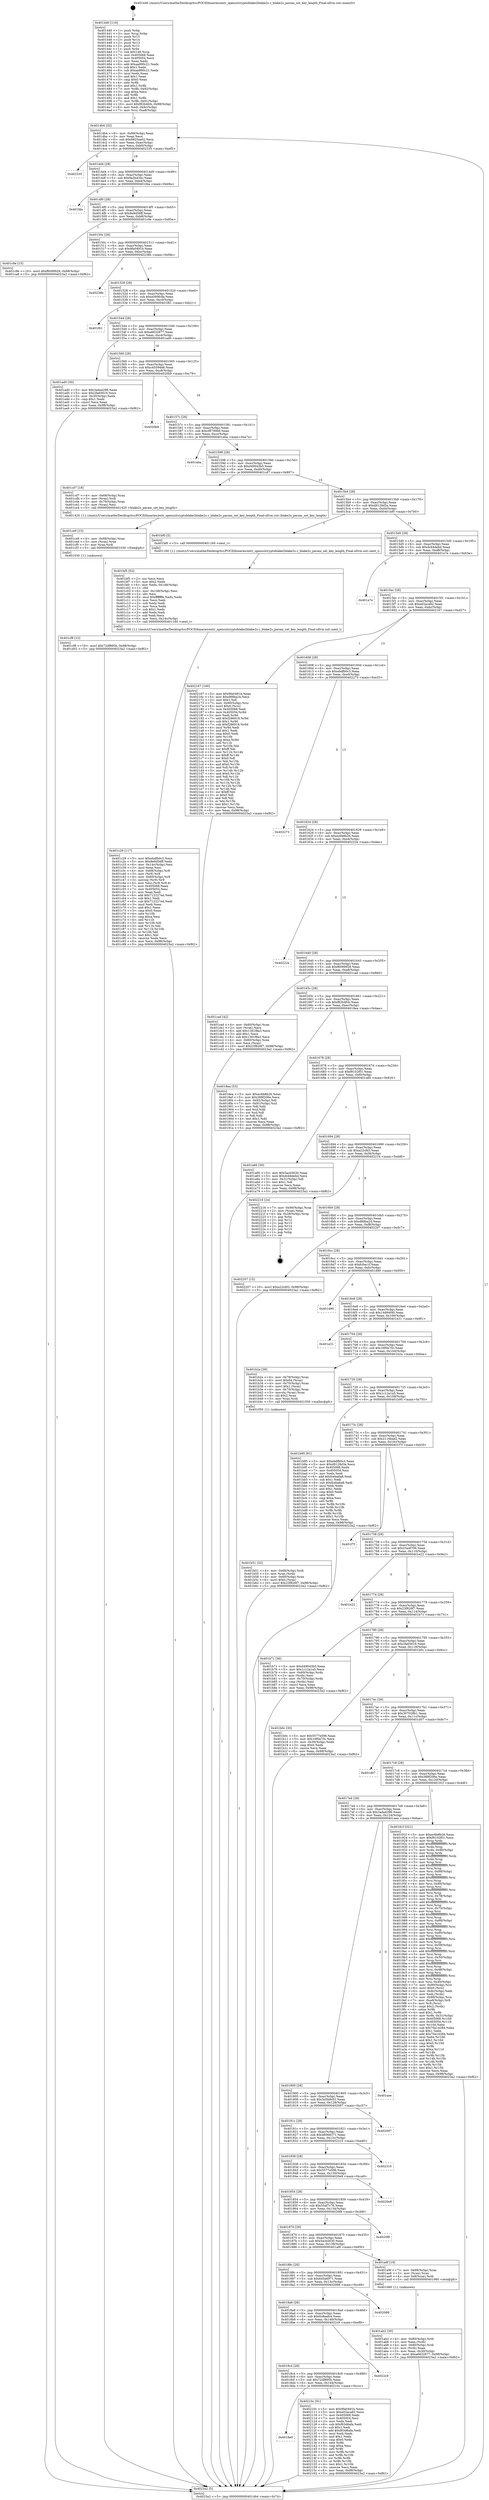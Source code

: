 digraph "0x401440" {
  label = "0x401440 (/mnt/c/Users/mathe/Desktop/tcc/POCII/binaries/extr_opensslcryptoblake2blake2s.c_blake2s_param_set_key_length_Final-ollvm.out::main(0))"
  labelloc = "t"
  node[shape=record]

  Entry [label="",width=0.3,height=0.3,shape=circle,fillcolor=black,style=filled]
  "0x4014b4" [label="{
     0x4014b4 [32]\l
     | [instrs]\l
     &nbsp;&nbsp;0x4014b4 \<+6\>: mov -0x98(%rbp),%eax\l
     &nbsp;&nbsp;0x4014ba \<+2\>: mov %eax,%ecx\l
     &nbsp;&nbsp;0x4014bc \<+6\>: sub $0x9925aa02,%ecx\l
     &nbsp;&nbsp;0x4014c2 \<+6\>: mov %eax,-0xac(%rbp)\l
     &nbsp;&nbsp;0x4014c8 \<+6\>: mov %ecx,-0xb0(%rbp)\l
     &nbsp;&nbsp;0x4014ce \<+6\>: je 0000000000402335 \<main+0xef5\>\l
  }"]
  "0x402335" [label="{
     0x402335\l
  }", style=dashed]
  "0x4014d4" [label="{
     0x4014d4 [28]\l
     | [instrs]\l
     &nbsp;&nbsp;0x4014d4 \<+5\>: jmp 00000000004014d9 \<main+0x99\>\l
     &nbsp;&nbsp;0x4014d9 \<+6\>: mov -0xac(%rbp),%eax\l
     &nbsp;&nbsp;0x4014df \<+5\>: sub $0x9a2b434c,%eax\l
     &nbsp;&nbsp;0x4014e4 \<+6\>: mov %eax,-0xb4(%rbp)\l
     &nbsp;&nbsp;0x4014ea \<+6\>: je 0000000000401fda \<main+0xb9a\>\l
  }"]
  Exit [label="",width=0.3,height=0.3,shape=circle,fillcolor=black,style=filled,peripheries=2]
  "0x401fda" [label="{
     0x401fda\l
  }", style=dashed]
  "0x4014f0" [label="{
     0x4014f0 [28]\l
     | [instrs]\l
     &nbsp;&nbsp;0x4014f0 \<+5\>: jmp 00000000004014f5 \<main+0xb5\>\l
     &nbsp;&nbsp;0x4014f5 \<+6\>: mov -0xac(%rbp),%eax\l
     &nbsp;&nbsp;0x4014fb \<+5\>: sub $0x9e9d56ff,%eax\l
     &nbsp;&nbsp;0x401500 \<+6\>: mov %eax,-0xb8(%rbp)\l
     &nbsp;&nbsp;0x401506 \<+6\>: je 0000000000401c9e \<main+0x85e\>\l
  }"]
  "0x4018e0" [label="{
     0x4018e0\l
  }", style=dashed]
  "0x401c9e" [label="{
     0x401c9e [15]\l
     | [instrs]\l
     &nbsp;&nbsp;0x401c9e \<+10\>: movl $0xf6099928,-0x98(%rbp)\l
     &nbsp;&nbsp;0x401ca8 \<+5\>: jmp 00000000004023a2 \<main+0xf62\>\l
  }"]
  "0x40150c" [label="{
     0x40150c [28]\l
     | [instrs]\l
     &nbsp;&nbsp;0x40150c \<+5\>: jmp 0000000000401511 \<main+0xd1\>\l
     &nbsp;&nbsp;0x401511 \<+6\>: mov -0xac(%rbp),%eax\l
     &nbsp;&nbsp;0x401517 \<+5\>: sub $0x9fa0491b,%eax\l
     &nbsp;&nbsp;0x40151c \<+6\>: mov %eax,-0xbc(%rbp)\l
     &nbsp;&nbsp;0x401522 \<+6\>: je 000000000040238b \<main+0xf4b\>\l
  }"]
  "0x40210c" [label="{
     0x40210c [91]\l
     | [instrs]\l
     &nbsp;&nbsp;0x40210c \<+5\>: mov $0x9fa0491b,%eax\l
     &nbsp;&nbsp;0x402111 \<+5\>: mov $0xe02aca82,%ecx\l
     &nbsp;&nbsp;0x402116 \<+7\>: mov 0x405068,%edx\l
     &nbsp;&nbsp;0x40211d \<+7\>: mov 0x405054,%esi\l
     &nbsp;&nbsp;0x402124 \<+2\>: mov %edx,%edi\l
     &nbsp;&nbsp;0x402126 \<+6\>: sub $0xf63d6afa,%edi\l
     &nbsp;&nbsp;0x40212c \<+3\>: sub $0x1,%edi\l
     &nbsp;&nbsp;0x40212f \<+6\>: add $0xf63d6afa,%edi\l
     &nbsp;&nbsp;0x402135 \<+3\>: imul %edi,%edx\l
     &nbsp;&nbsp;0x402138 \<+3\>: and $0x1,%edx\l
     &nbsp;&nbsp;0x40213b \<+3\>: cmp $0x0,%edx\l
     &nbsp;&nbsp;0x40213e \<+4\>: sete %r8b\l
     &nbsp;&nbsp;0x402142 \<+3\>: cmp $0xa,%esi\l
     &nbsp;&nbsp;0x402145 \<+4\>: setl %r9b\l
     &nbsp;&nbsp;0x402149 \<+3\>: mov %r8b,%r10b\l
     &nbsp;&nbsp;0x40214c \<+3\>: and %r9b,%r10b\l
     &nbsp;&nbsp;0x40214f \<+3\>: xor %r9b,%r8b\l
     &nbsp;&nbsp;0x402152 \<+3\>: or %r8b,%r10b\l
     &nbsp;&nbsp;0x402155 \<+4\>: test $0x1,%r10b\l
     &nbsp;&nbsp;0x402159 \<+3\>: cmovne %ecx,%eax\l
     &nbsp;&nbsp;0x40215c \<+6\>: mov %eax,-0x98(%rbp)\l
     &nbsp;&nbsp;0x402162 \<+5\>: jmp 00000000004023a2 \<main+0xf62\>\l
  }"]
  "0x40238b" [label="{
     0x40238b\l
  }", style=dashed]
  "0x401528" [label="{
     0x401528 [28]\l
     | [instrs]\l
     &nbsp;&nbsp;0x401528 \<+5\>: jmp 000000000040152d \<main+0xed\>\l
     &nbsp;&nbsp;0x40152d \<+6\>: mov -0xac(%rbp),%eax\l
     &nbsp;&nbsp;0x401533 \<+5\>: sub $0xa560fc8a,%eax\l
     &nbsp;&nbsp;0x401538 \<+6\>: mov %eax,-0xc0(%rbp)\l
     &nbsp;&nbsp;0x40153e \<+6\>: je 0000000000401f61 \<main+0xb21\>\l
  }"]
  "0x4018c4" [label="{
     0x4018c4 [28]\l
     | [instrs]\l
     &nbsp;&nbsp;0x4018c4 \<+5\>: jmp 00000000004018c9 \<main+0x489\>\l
     &nbsp;&nbsp;0x4018c9 \<+6\>: mov -0xac(%rbp),%eax\l
     &nbsp;&nbsp;0x4018cf \<+5\>: sub $0x72df895b,%eax\l
     &nbsp;&nbsp;0x4018d4 \<+6\>: mov %eax,-0x144(%rbp)\l
     &nbsp;&nbsp;0x4018da \<+6\>: je 000000000040210c \<main+0xccc\>\l
  }"]
  "0x401f61" [label="{
     0x401f61\l
  }", style=dashed]
  "0x401544" [label="{
     0x401544 [28]\l
     | [instrs]\l
     &nbsp;&nbsp;0x401544 \<+5\>: jmp 0000000000401549 \<main+0x109\>\l
     &nbsp;&nbsp;0x401549 \<+6\>: mov -0xac(%rbp),%eax\l
     &nbsp;&nbsp;0x40154f \<+5\>: sub $0xa6632877,%eax\l
     &nbsp;&nbsp;0x401554 \<+6\>: mov %eax,-0xc4(%rbp)\l
     &nbsp;&nbsp;0x40155a \<+6\>: je 0000000000401ad0 \<main+0x690\>\l
  }"]
  "0x4022c9" [label="{
     0x4022c9\l
  }", style=dashed]
  "0x401ad0" [label="{
     0x401ad0 [30]\l
     | [instrs]\l
     &nbsp;&nbsp;0x401ad0 \<+5\>: mov $0x3ada4296,%eax\l
     &nbsp;&nbsp;0x401ad5 \<+5\>: mov $0x2fa65616,%ecx\l
     &nbsp;&nbsp;0x401ada \<+3\>: mov -0x30(%rbp),%edx\l
     &nbsp;&nbsp;0x401add \<+3\>: cmp $0x1,%edx\l
     &nbsp;&nbsp;0x401ae0 \<+3\>: cmovl %ecx,%eax\l
     &nbsp;&nbsp;0x401ae3 \<+6\>: mov %eax,-0x98(%rbp)\l
     &nbsp;&nbsp;0x401ae9 \<+5\>: jmp 00000000004023a2 \<main+0xf62\>\l
  }"]
  "0x401560" [label="{
     0x401560 [28]\l
     | [instrs]\l
     &nbsp;&nbsp;0x401560 \<+5\>: jmp 0000000000401565 \<main+0x125\>\l
     &nbsp;&nbsp;0x401565 \<+6\>: mov -0xac(%rbp),%eax\l
     &nbsp;&nbsp;0x40156b \<+5\>: sub $0xc45594d6,%eax\l
     &nbsp;&nbsp;0x401570 \<+6\>: mov %eax,-0xc8(%rbp)\l
     &nbsp;&nbsp;0x401576 \<+6\>: je 00000000004020b9 \<main+0xc79\>\l
  }"]
  "0x4018a8" [label="{
     0x4018a8 [28]\l
     | [instrs]\l
     &nbsp;&nbsp;0x4018a8 \<+5\>: jmp 00000000004018ad \<main+0x46d\>\l
     &nbsp;&nbsp;0x4018ad \<+6\>: mov -0xac(%rbp),%eax\l
     &nbsp;&nbsp;0x4018b3 \<+5\>: sub $0x6c8aafc4,%eax\l
     &nbsp;&nbsp;0x4018b8 \<+6\>: mov %eax,-0x140(%rbp)\l
     &nbsp;&nbsp;0x4018be \<+6\>: je 00000000004022c9 \<main+0xe89\>\l
  }"]
  "0x4020b9" [label="{
     0x4020b9\l
  }", style=dashed]
  "0x40157c" [label="{
     0x40157c [28]\l
     | [instrs]\l
     &nbsp;&nbsp;0x40157c \<+5\>: jmp 0000000000401581 \<main+0x141\>\l
     &nbsp;&nbsp;0x401581 \<+6\>: mov -0xac(%rbp),%eax\l
     &nbsp;&nbsp;0x401587 \<+5\>: sub $0xcf8790b9,%eax\l
     &nbsp;&nbsp;0x40158c \<+6\>: mov %eax,-0xcc(%rbp)\l
     &nbsp;&nbsp;0x401592 \<+6\>: je 0000000000401eba \<main+0xa7a\>\l
  }"]
  "0x402088" [label="{
     0x402088\l
  }", style=dashed]
  "0x401eba" [label="{
     0x401eba\l
  }", style=dashed]
  "0x401598" [label="{
     0x401598 [28]\l
     | [instrs]\l
     &nbsp;&nbsp;0x401598 \<+5\>: jmp 000000000040159d \<main+0x15d\>\l
     &nbsp;&nbsp;0x40159d \<+6\>: mov -0xac(%rbp),%eax\l
     &nbsp;&nbsp;0x4015a3 \<+5\>: sub $0xd49043b5,%eax\l
     &nbsp;&nbsp;0x4015a8 \<+6\>: mov %eax,-0xd0(%rbp)\l
     &nbsp;&nbsp;0x4015ae \<+6\>: je 0000000000401cd7 \<main+0x897\>\l
  }"]
  "0x401cf8" [label="{
     0x401cf8 [15]\l
     | [instrs]\l
     &nbsp;&nbsp;0x401cf8 \<+10\>: movl $0x72df895b,-0x98(%rbp)\l
     &nbsp;&nbsp;0x401d02 \<+5\>: jmp 00000000004023a2 \<main+0xf62\>\l
  }"]
  "0x401cd7" [label="{
     0x401cd7 [18]\l
     | [instrs]\l
     &nbsp;&nbsp;0x401cd7 \<+4\>: mov -0x68(%rbp),%rax\l
     &nbsp;&nbsp;0x401cdb \<+3\>: mov (%rax),%rdi\l
     &nbsp;&nbsp;0x401cde \<+4\>: mov -0x78(%rbp),%rax\l
     &nbsp;&nbsp;0x401ce2 \<+2\>: mov (%rax),%esi\l
     &nbsp;&nbsp;0x401ce4 \<+5\>: call 0000000000401420 \<blake2s_param_set_key_length\>\l
     | [calls]\l
     &nbsp;&nbsp;0x401420 \{1\} (/mnt/c/Users/mathe/Desktop/tcc/POCII/binaries/extr_opensslcryptoblake2blake2s.c_blake2s_param_set_key_length_Final-ollvm.out::blake2s_param_set_key_length)\l
  }"]
  "0x4015b4" [label="{
     0x4015b4 [28]\l
     | [instrs]\l
     &nbsp;&nbsp;0x4015b4 \<+5\>: jmp 00000000004015b9 \<main+0x179\>\l
     &nbsp;&nbsp;0x4015b9 \<+6\>: mov -0xac(%rbp),%eax\l
     &nbsp;&nbsp;0x4015bf \<+5\>: sub $0xd9128d3a,%eax\l
     &nbsp;&nbsp;0x4015c4 \<+6\>: mov %eax,-0xd4(%rbp)\l
     &nbsp;&nbsp;0x4015ca \<+6\>: je 0000000000401bf0 \<main+0x7b0\>\l
  }"]
  "0x401ce9" [label="{
     0x401ce9 [15]\l
     | [instrs]\l
     &nbsp;&nbsp;0x401ce9 \<+4\>: mov -0x68(%rbp),%rax\l
     &nbsp;&nbsp;0x401ced \<+3\>: mov (%rax),%rax\l
     &nbsp;&nbsp;0x401cf0 \<+3\>: mov %rax,%rdi\l
     &nbsp;&nbsp;0x401cf3 \<+5\>: call 0000000000401030 \<free@plt\>\l
     | [calls]\l
     &nbsp;&nbsp;0x401030 \{1\} (unknown)\l
  }"]
  "0x401bf0" [label="{
     0x401bf0 [5]\l
     | [instrs]\l
     &nbsp;&nbsp;0x401bf0 \<+5\>: call 0000000000401160 \<next_i\>\l
     | [calls]\l
     &nbsp;&nbsp;0x401160 \{1\} (/mnt/c/Users/mathe/Desktop/tcc/POCII/binaries/extr_opensslcryptoblake2blake2s.c_blake2s_param_set_key_length_Final-ollvm.out::next_i)\l
  }"]
  "0x4015d0" [label="{
     0x4015d0 [28]\l
     | [instrs]\l
     &nbsp;&nbsp;0x4015d0 \<+5\>: jmp 00000000004015d5 \<main+0x195\>\l
     &nbsp;&nbsp;0x4015d5 \<+6\>: mov -0xac(%rbp),%eax\l
     &nbsp;&nbsp;0x4015db \<+5\>: sub $0xdcb4debd,%eax\l
     &nbsp;&nbsp;0x4015e0 \<+6\>: mov %eax,-0xd8(%rbp)\l
     &nbsp;&nbsp;0x4015e6 \<+6\>: je 0000000000401a7e \<main+0x63e\>\l
  }"]
  "0x401c29" [label="{
     0x401c29 [117]\l
     | [instrs]\l
     &nbsp;&nbsp;0x401c29 \<+5\>: mov $0xebdfb0c3,%ecx\l
     &nbsp;&nbsp;0x401c2e \<+5\>: mov $0x9e9d56ff,%edx\l
     &nbsp;&nbsp;0x401c33 \<+6\>: mov -0x14c(%rbp),%esi\l
     &nbsp;&nbsp;0x401c39 \<+3\>: imul %eax,%esi\l
     &nbsp;&nbsp;0x401c3c \<+4\>: mov -0x68(%rbp),%r8\l
     &nbsp;&nbsp;0x401c40 \<+3\>: mov (%r8),%r8\l
     &nbsp;&nbsp;0x401c43 \<+4\>: mov -0x60(%rbp),%r9\l
     &nbsp;&nbsp;0x401c47 \<+3\>: movslq (%r9),%r9\l
     &nbsp;&nbsp;0x401c4a \<+4\>: mov %esi,(%r8,%r9,4)\l
     &nbsp;&nbsp;0x401c4e \<+7\>: mov 0x405068,%eax\l
     &nbsp;&nbsp;0x401c55 \<+7\>: mov 0x405054,%esi\l
     &nbsp;&nbsp;0x401c5c \<+2\>: mov %eax,%edi\l
     &nbsp;&nbsp;0x401c5e \<+6\>: add $0x712227ed,%edi\l
     &nbsp;&nbsp;0x401c64 \<+3\>: sub $0x1,%edi\l
     &nbsp;&nbsp;0x401c67 \<+6\>: sub $0x712227ed,%edi\l
     &nbsp;&nbsp;0x401c6d \<+3\>: imul %edi,%eax\l
     &nbsp;&nbsp;0x401c70 \<+3\>: and $0x1,%eax\l
     &nbsp;&nbsp;0x401c73 \<+3\>: cmp $0x0,%eax\l
     &nbsp;&nbsp;0x401c76 \<+4\>: sete %r10b\l
     &nbsp;&nbsp;0x401c7a \<+3\>: cmp $0xa,%esi\l
     &nbsp;&nbsp;0x401c7d \<+4\>: setl %r11b\l
     &nbsp;&nbsp;0x401c81 \<+3\>: mov %r10b,%bl\l
     &nbsp;&nbsp;0x401c84 \<+3\>: and %r11b,%bl\l
     &nbsp;&nbsp;0x401c87 \<+3\>: xor %r11b,%r10b\l
     &nbsp;&nbsp;0x401c8a \<+3\>: or %r10b,%bl\l
     &nbsp;&nbsp;0x401c8d \<+3\>: test $0x1,%bl\l
     &nbsp;&nbsp;0x401c90 \<+3\>: cmovne %edx,%ecx\l
     &nbsp;&nbsp;0x401c93 \<+6\>: mov %ecx,-0x98(%rbp)\l
     &nbsp;&nbsp;0x401c99 \<+5\>: jmp 00000000004023a2 \<main+0xf62\>\l
  }"]
  "0x401a7e" [label="{
     0x401a7e\l
  }", style=dashed]
  "0x4015ec" [label="{
     0x4015ec [28]\l
     | [instrs]\l
     &nbsp;&nbsp;0x4015ec \<+5\>: jmp 00000000004015f1 \<main+0x1b1\>\l
     &nbsp;&nbsp;0x4015f1 \<+6\>: mov -0xac(%rbp),%eax\l
     &nbsp;&nbsp;0x4015f7 \<+5\>: sub $0xe02aca82,%eax\l
     &nbsp;&nbsp;0x4015fc \<+6\>: mov %eax,-0xdc(%rbp)\l
     &nbsp;&nbsp;0x401602 \<+6\>: je 0000000000402167 \<main+0xd27\>\l
  }"]
  "0x401bf5" [label="{
     0x401bf5 [52]\l
     | [instrs]\l
     &nbsp;&nbsp;0x401bf5 \<+2\>: xor %ecx,%ecx\l
     &nbsp;&nbsp;0x401bf7 \<+5\>: mov $0x2,%edx\l
     &nbsp;&nbsp;0x401bfc \<+6\>: mov %edx,-0x148(%rbp)\l
     &nbsp;&nbsp;0x401c02 \<+1\>: cltd\l
     &nbsp;&nbsp;0x401c03 \<+6\>: mov -0x148(%rbp),%esi\l
     &nbsp;&nbsp;0x401c09 \<+2\>: idiv %esi\l
     &nbsp;&nbsp;0x401c0b \<+6\>: imul $0xfffffffe,%edx,%edx\l
     &nbsp;&nbsp;0x401c11 \<+2\>: mov %ecx,%edi\l
     &nbsp;&nbsp;0x401c13 \<+2\>: sub %edx,%edi\l
     &nbsp;&nbsp;0x401c15 \<+2\>: mov %ecx,%edx\l
     &nbsp;&nbsp;0x401c17 \<+3\>: sub $0x1,%edx\l
     &nbsp;&nbsp;0x401c1a \<+2\>: add %edx,%edi\l
     &nbsp;&nbsp;0x401c1c \<+2\>: sub %edi,%ecx\l
     &nbsp;&nbsp;0x401c1e \<+6\>: mov %ecx,-0x14c(%rbp)\l
     &nbsp;&nbsp;0x401c24 \<+5\>: call 0000000000401160 \<next_i\>\l
     | [calls]\l
     &nbsp;&nbsp;0x401160 \{1\} (/mnt/c/Users/mathe/Desktop/tcc/POCII/binaries/extr_opensslcryptoblake2blake2s.c_blake2s_param_set_key_length_Final-ollvm.out::next_i)\l
  }"]
  "0x402167" [label="{
     0x402167 [160]\l
     | [instrs]\l
     &nbsp;&nbsp;0x402167 \<+5\>: mov $0x9fa0491b,%eax\l
     &nbsp;&nbsp;0x40216c \<+5\>: mov $0xd89ba24,%ecx\l
     &nbsp;&nbsp;0x402171 \<+2\>: mov $0x1,%dl\l
     &nbsp;&nbsp;0x402173 \<+7\>: mov -0x90(%rbp),%rsi\l
     &nbsp;&nbsp;0x40217a \<+6\>: movl $0x0,(%rsi)\l
     &nbsp;&nbsp;0x402180 \<+7\>: mov 0x405068,%edi\l
     &nbsp;&nbsp;0x402187 \<+8\>: mov 0x405054,%r8d\l
     &nbsp;&nbsp;0x40218f \<+3\>: mov %edi,%r9d\l
     &nbsp;&nbsp;0x402192 \<+7\>: add $0xf286918,%r9d\l
     &nbsp;&nbsp;0x402199 \<+4\>: sub $0x1,%r9d\l
     &nbsp;&nbsp;0x40219d \<+7\>: sub $0xf286918,%r9d\l
     &nbsp;&nbsp;0x4021a4 \<+4\>: imul %r9d,%edi\l
     &nbsp;&nbsp;0x4021a8 \<+3\>: and $0x1,%edi\l
     &nbsp;&nbsp;0x4021ab \<+3\>: cmp $0x0,%edi\l
     &nbsp;&nbsp;0x4021ae \<+4\>: sete %r10b\l
     &nbsp;&nbsp;0x4021b2 \<+4\>: cmp $0xa,%r8d\l
     &nbsp;&nbsp;0x4021b6 \<+4\>: setl %r11b\l
     &nbsp;&nbsp;0x4021ba \<+3\>: mov %r10b,%bl\l
     &nbsp;&nbsp;0x4021bd \<+3\>: xor $0xff,%bl\l
     &nbsp;&nbsp;0x4021c0 \<+3\>: mov %r11b,%r14b\l
     &nbsp;&nbsp;0x4021c3 \<+4\>: xor $0xff,%r14b\l
     &nbsp;&nbsp;0x4021c7 \<+3\>: xor $0x0,%dl\l
     &nbsp;&nbsp;0x4021ca \<+3\>: mov %bl,%r15b\l
     &nbsp;&nbsp;0x4021cd \<+4\>: and $0x0,%r15b\l
     &nbsp;&nbsp;0x4021d1 \<+3\>: and %dl,%r10b\l
     &nbsp;&nbsp;0x4021d4 \<+3\>: mov %r14b,%r12b\l
     &nbsp;&nbsp;0x4021d7 \<+4\>: and $0x0,%r12b\l
     &nbsp;&nbsp;0x4021db \<+3\>: and %dl,%r11b\l
     &nbsp;&nbsp;0x4021de \<+3\>: or %r10b,%r15b\l
     &nbsp;&nbsp;0x4021e1 \<+3\>: or %r11b,%r12b\l
     &nbsp;&nbsp;0x4021e4 \<+3\>: xor %r12b,%r15b\l
     &nbsp;&nbsp;0x4021e7 \<+3\>: or %r14b,%bl\l
     &nbsp;&nbsp;0x4021ea \<+3\>: xor $0xff,%bl\l
     &nbsp;&nbsp;0x4021ed \<+3\>: or $0x0,%dl\l
     &nbsp;&nbsp;0x4021f0 \<+2\>: and %dl,%bl\l
     &nbsp;&nbsp;0x4021f2 \<+3\>: or %bl,%r15b\l
     &nbsp;&nbsp;0x4021f5 \<+4\>: test $0x1,%r15b\l
     &nbsp;&nbsp;0x4021f9 \<+3\>: cmovne %ecx,%eax\l
     &nbsp;&nbsp;0x4021fc \<+6\>: mov %eax,-0x98(%rbp)\l
     &nbsp;&nbsp;0x402202 \<+5\>: jmp 00000000004023a2 \<main+0xf62\>\l
  }"]
  "0x401608" [label="{
     0x401608 [28]\l
     | [instrs]\l
     &nbsp;&nbsp;0x401608 \<+5\>: jmp 000000000040160d \<main+0x1cd\>\l
     &nbsp;&nbsp;0x40160d \<+6\>: mov -0xac(%rbp),%eax\l
     &nbsp;&nbsp;0x401613 \<+5\>: sub $0xebdfb0c3,%eax\l
     &nbsp;&nbsp;0x401618 \<+6\>: mov %eax,-0xe0(%rbp)\l
     &nbsp;&nbsp;0x40161e \<+6\>: je 0000000000402273 \<main+0xe33\>\l
  }"]
  "0x401b51" [label="{
     0x401b51 [32]\l
     | [instrs]\l
     &nbsp;&nbsp;0x401b51 \<+4\>: mov -0x68(%rbp),%rdi\l
     &nbsp;&nbsp;0x401b55 \<+3\>: mov %rax,(%rdi)\l
     &nbsp;&nbsp;0x401b58 \<+4\>: mov -0x60(%rbp),%rax\l
     &nbsp;&nbsp;0x401b5c \<+6\>: movl $0x0,(%rax)\l
     &nbsp;&nbsp;0x401b62 \<+10\>: movl $0x23f826f7,-0x98(%rbp)\l
     &nbsp;&nbsp;0x401b6c \<+5\>: jmp 00000000004023a2 \<main+0xf62\>\l
  }"]
  "0x402273" [label="{
     0x402273\l
  }", style=dashed]
  "0x401624" [label="{
     0x401624 [28]\l
     | [instrs]\l
     &nbsp;&nbsp;0x401624 \<+5\>: jmp 0000000000401629 \<main+0x1e9\>\l
     &nbsp;&nbsp;0x401629 \<+6\>: mov -0xac(%rbp),%eax\l
     &nbsp;&nbsp;0x40162f \<+5\>: sub $0xec6b8b26,%eax\l
     &nbsp;&nbsp;0x401634 \<+6\>: mov %eax,-0xe4(%rbp)\l
     &nbsp;&nbsp;0x40163a \<+6\>: je 000000000040222e \<main+0xdee\>\l
  }"]
  "0x401ab2" [label="{
     0x401ab2 [30]\l
     | [instrs]\l
     &nbsp;&nbsp;0x401ab2 \<+4\>: mov -0x80(%rbp),%rdi\l
     &nbsp;&nbsp;0x401ab6 \<+2\>: mov %eax,(%rdi)\l
     &nbsp;&nbsp;0x401ab8 \<+4\>: mov -0x80(%rbp),%rdi\l
     &nbsp;&nbsp;0x401abc \<+2\>: mov (%rdi),%eax\l
     &nbsp;&nbsp;0x401abe \<+3\>: mov %eax,-0x30(%rbp)\l
     &nbsp;&nbsp;0x401ac1 \<+10\>: movl $0xa6632877,-0x98(%rbp)\l
     &nbsp;&nbsp;0x401acb \<+5\>: jmp 00000000004023a2 \<main+0xf62\>\l
  }"]
  "0x40222e" [label="{
     0x40222e\l
  }", style=dashed]
  "0x401640" [label="{
     0x401640 [28]\l
     | [instrs]\l
     &nbsp;&nbsp;0x401640 \<+5\>: jmp 0000000000401645 \<main+0x205\>\l
     &nbsp;&nbsp;0x401645 \<+6\>: mov -0xac(%rbp),%eax\l
     &nbsp;&nbsp;0x40164b \<+5\>: sub $0xf6099928,%eax\l
     &nbsp;&nbsp;0x401650 \<+6\>: mov %eax,-0xe8(%rbp)\l
     &nbsp;&nbsp;0x401656 \<+6\>: je 0000000000401cad \<main+0x86d\>\l
  }"]
  "0x40188c" [label="{
     0x40188c [28]\l
     | [instrs]\l
     &nbsp;&nbsp;0x40188c \<+5\>: jmp 0000000000401891 \<main+0x451\>\l
     &nbsp;&nbsp;0x401891 \<+6\>: mov -0xac(%rbp),%eax\l
     &nbsp;&nbsp;0x401897 \<+5\>: sub $0x645a6971,%eax\l
     &nbsp;&nbsp;0x40189c \<+6\>: mov %eax,-0x13c(%rbp)\l
     &nbsp;&nbsp;0x4018a2 \<+6\>: je 0000000000402088 \<main+0xc48\>\l
  }"]
  "0x401cad" [label="{
     0x401cad [42]\l
     | [instrs]\l
     &nbsp;&nbsp;0x401cad \<+4\>: mov -0x60(%rbp),%rax\l
     &nbsp;&nbsp;0x401cb1 \<+2\>: mov (%rax),%ecx\l
     &nbsp;&nbsp;0x401cb3 \<+6\>: add $0x1391f8a3,%ecx\l
     &nbsp;&nbsp;0x401cb9 \<+3\>: add $0x1,%ecx\l
     &nbsp;&nbsp;0x401cbc \<+6\>: sub $0x1391f8a3,%ecx\l
     &nbsp;&nbsp;0x401cc2 \<+4\>: mov -0x60(%rbp),%rax\l
     &nbsp;&nbsp;0x401cc6 \<+2\>: mov %ecx,(%rax)\l
     &nbsp;&nbsp;0x401cc8 \<+10\>: movl $0x23f826f7,-0x98(%rbp)\l
     &nbsp;&nbsp;0x401cd2 \<+5\>: jmp 00000000004023a2 \<main+0xf62\>\l
  }"]
  "0x40165c" [label="{
     0x40165c [28]\l
     | [instrs]\l
     &nbsp;&nbsp;0x40165c \<+5\>: jmp 0000000000401661 \<main+0x221\>\l
     &nbsp;&nbsp;0x401661 \<+6\>: mov -0xac(%rbp),%eax\l
     &nbsp;&nbsp;0x401667 \<+5\>: sub $0xf82b4fcb,%eax\l
     &nbsp;&nbsp;0x40166c \<+6\>: mov %eax,-0xec(%rbp)\l
     &nbsp;&nbsp;0x401672 \<+6\>: je 00000000004018ea \<main+0x4aa\>\l
  }"]
  "0x401a9f" [label="{
     0x401a9f [19]\l
     | [instrs]\l
     &nbsp;&nbsp;0x401a9f \<+7\>: mov -0x88(%rbp),%rax\l
     &nbsp;&nbsp;0x401aa6 \<+3\>: mov (%rax),%rax\l
     &nbsp;&nbsp;0x401aa9 \<+4\>: mov 0x8(%rax),%rdi\l
     &nbsp;&nbsp;0x401aad \<+5\>: call 0000000000401060 \<atoi@plt\>\l
     | [calls]\l
     &nbsp;&nbsp;0x401060 \{1\} (unknown)\l
  }"]
  "0x4018ea" [label="{
     0x4018ea [53]\l
     | [instrs]\l
     &nbsp;&nbsp;0x4018ea \<+5\>: mov $0xec6b8b26,%eax\l
     &nbsp;&nbsp;0x4018ef \<+5\>: mov $0x388f206e,%ecx\l
     &nbsp;&nbsp;0x4018f4 \<+6\>: mov -0x92(%rbp),%dl\l
     &nbsp;&nbsp;0x4018fa \<+7\>: mov -0x91(%rbp),%sil\l
     &nbsp;&nbsp;0x401901 \<+3\>: mov %dl,%dil\l
     &nbsp;&nbsp;0x401904 \<+3\>: and %sil,%dil\l
     &nbsp;&nbsp;0x401907 \<+3\>: xor %sil,%dl\l
     &nbsp;&nbsp;0x40190a \<+3\>: or %dl,%dil\l
     &nbsp;&nbsp;0x40190d \<+4\>: test $0x1,%dil\l
     &nbsp;&nbsp;0x401911 \<+3\>: cmovne %ecx,%eax\l
     &nbsp;&nbsp;0x401914 \<+6\>: mov %eax,-0x98(%rbp)\l
     &nbsp;&nbsp;0x40191a \<+5\>: jmp 00000000004023a2 \<main+0xf62\>\l
  }"]
  "0x401678" [label="{
     0x401678 [28]\l
     | [instrs]\l
     &nbsp;&nbsp;0x401678 \<+5\>: jmp 000000000040167d \<main+0x23d\>\l
     &nbsp;&nbsp;0x40167d \<+6\>: mov -0xac(%rbp),%eax\l
     &nbsp;&nbsp;0x401683 \<+5\>: sub $0xf9102f01,%eax\l
     &nbsp;&nbsp;0x401688 \<+6\>: mov %eax,-0xf0(%rbp)\l
     &nbsp;&nbsp;0x40168e \<+6\>: je 0000000000401a60 \<main+0x620\>\l
  }"]
  "0x4023a2" [label="{
     0x4023a2 [5]\l
     | [instrs]\l
     &nbsp;&nbsp;0x4023a2 \<+5\>: jmp 00000000004014b4 \<main+0x74\>\l
  }"]
  "0x401440" [label="{
     0x401440 [116]\l
     | [instrs]\l
     &nbsp;&nbsp;0x401440 \<+1\>: push %rbp\l
     &nbsp;&nbsp;0x401441 \<+3\>: mov %rsp,%rbp\l
     &nbsp;&nbsp;0x401444 \<+2\>: push %r15\l
     &nbsp;&nbsp;0x401446 \<+2\>: push %r14\l
     &nbsp;&nbsp;0x401448 \<+2\>: push %r13\l
     &nbsp;&nbsp;0x40144a \<+2\>: push %r12\l
     &nbsp;&nbsp;0x40144c \<+1\>: push %rbx\l
     &nbsp;&nbsp;0x40144d \<+7\>: sub $0x148,%rsp\l
     &nbsp;&nbsp;0x401454 \<+7\>: mov 0x405068,%eax\l
     &nbsp;&nbsp;0x40145b \<+7\>: mov 0x405054,%ecx\l
     &nbsp;&nbsp;0x401462 \<+2\>: mov %eax,%edx\l
     &nbsp;&nbsp;0x401464 \<+6\>: add $0xaa890c21,%edx\l
     &nbsp;&nbsp;0x40146a \<+3\>: sub $0x1,%edx\l
     &nbsp;&nbsp;0x40146d \<+6\>: sub $0xaa890c21,%edx\l
     &nbsp;&nbsp;0x401473 \<+3\>: imul %edx,%eax\l
     &nbsp;&nbsp;0x401476 \<+3\>: and $0x1,%eax\l
     &nbsp;&nbsp;0x401479 \<+3\>: cmp $0x0,%eax\l
     &nbsp;&nbsp;0x40147c \<+4\>: sete %r8b\l
     &nbsp;&nbsp;0x401480 \<+4\>: and $0x1,%r8b\l
     &nbsp;&nbsp;0x401484 \<+7\>: mov %r8b,-0x92(%rbp)\l
     &nbsp;&nbsp;0x40148b \<+3\>: cmp $0xa,%ecx\l
     &nbsp;&nbsp;0x40148e \<+4\>: setl %r8b\l
     &nbsp;&nbsp;0x401492 \<+4\>: and $0x1,%r8b\l
     &nbsp;&nbsp;0x401496 \<+7\>: mov %r8b,-0x91(%rbp)\l
     &nbsp;&nbsp;0x40149d \<+10\>: movl $0xf82b4fcb,-0x98(%rbp)\l
     &nbsp;&nbsp;0x4014a7 \<+6\>: mov %edi,-0x9c(%rbp)\l
     &nbsp;&nbsp;0x4014ad \<+7\>: mov %rsi,-0xa8(%rbp)\l
  }"]
  "0x401870" [label="{
     0x401870 [28]\l
     | [instrs]\l
     &nbsp;&nbsp;0x401870 \<+5\>: jmp 0000000000401875 \<main+0x435\>\l
     &nbsp;&nbsp;0x401875 \<+6\>: mov -0xac(%rbp),%eax\l
     &nbsp;&nbsp;0x40187b \<+5\>: sub $0x5acb5630,%eax\l
     &nbsp;&nbsp;0x401880 \<+6\>: mov %eax,-0x138(%rbp)\l
     &nbsp;&nbsp;0x401886 \<+6\>: je 0000000000401a9f \<main+0x65f\>\l
  }"]
  "0x401a60" [label="{
     0x401a60 [30]\l
     | [instrs]\l
     &nbsp;&nbsp;0x401a60 \<+5\>: mov $0x5acb5630,%eax\l
     &nbsp;&nbsp;0x401a65 \<+5\>: mov $0xdcb4debd,%ecx\l
     &nbsp;&nbsp;0x401a6a \<+3\>: mov -0x31(%rbp),%dl\l
     &nbsp;&nbsp;0x401a6d \<+3\>: test $0x1,%dl\l
     &nbsp;&nbsp;0x401a70 \<+3\>: cmovne %ecx,%eax\l
     &nbsp;&nbsp;0x401a73 \<+6\>: mov %eax,-0x98(%rbp)\l
     &nbsp;&nbsp;0x401a79 \<+5\>: jmp 00000000004023a2 \<main+0xf62\>\l
  }"]
  "0x401694" [label="{
     0x401694 [28]\l
     | [instrs]\l
     &nbsp;&nbsp;0x401694 \<+5\>: jmp 0000000000401699 \<main+0x259\>\l
     &nbsp;&nbsp;0x401699 \<+6\>: mov -0xac(%rbp),%eax\l
     &nbsp;&nbsp;0x40169f \<+5\>: sub $0xa22cfd3,%eax\l
     &nbsp;&nbsp;0x4016a4 \<+6\>: mov %eax,-0xf4(%rbp)\l
     &nbsp;&nbsp;0x4016aa \<+6\>: je 0000000000402216 \<main+0xdd6\>\l
  }"]
  "0x4020f8" [label="{
     0x4020f8\l
  }", style=dashed]
  "0x402216" [label="{
     0x402216 [24]\l
     | [instrs]\l
     &nbsp;&nbsp;0x402216 \<+7\>: mov -0x90(%rbp),%rax\l
     &nbsp;&nbsp;0x40221d \<+2\>: mov (%rax),%eax\l
     &nbsp;&nbsp;0x40221f \<+4\>: lea -0x28(%rbp),%rsp\l
     &nbsp;&nbsp;0x402223 \<+1\>: pop %rbx\l
     &nbsp;&nbsp;0x402224 \<+2\>: pop %r12\l
     &nbsp;&nbsp;0x402226 \<+2\>: pop %r13\l
     &nbsp;&nbsp;0x402228 \<+2\>: pop %r14\l
     &nbsp;&nbsp;0x40222a \<+2\>: pop %r15\l
     &nbsp;&nbsp;0x40222c \<+1\>: pop %rbp\l
     &nbsp;&nbsp;0x40222d \<+1\>: ret\l
  }"]
  "0x4016b0" [label="{
     0x4016b0 [28]\l
     | [instrs]\l
     &nbsp;&nbsp;0x4016b0 \<+5\>: jmp 00000000004016b5 \<main+0x275\>\l
     &nbsp;&nbsp;0x4016b5 \<+6\>: mov -0xac(%rbp),%eax\l
     &nbsp;&nbsp;0x4016bb \<+5\>: sub $0xd89ba24,%eax\l
     &nbsp;&nbsp;0x4016c0 \<+6\>: mov %eax,-0xf8(%rbp)\l
     &nbsp;&nbsp;0x4016c6 \<+6\>: je 0000000000402207 \<main+0xdc7\>\l
  }"]
  "0x401854" [label="{
     0x401854 [28]\l
     | [instrs]\l
     &nbsp;&nbsp;0x401854 \<+5\>: jmp 0000000000401859 \<main+0x419\>\l
     &nbsp;&nbsp;0x401859 \<+6\>: mov -0xac(%rbp),%eax\l
     &nbsp;&nbsp;0x40185f \<+5\>: sub $0x55af7c76,%eax\l
     &nbsp;&nbsp;0x401864 \<+6\>: mov %eax,-0x134(%rbp)\l
     &nbsp;&nbsp;0x40186a \<+6\>: je 00000000004020f8 \<main+0xcb8\>\l
  }"]
  "0x402207" [label="{
     0x402207 [15]\l
     | [instrs]\l
     &nbsp;&nbsp;0x402207 \<+10\>: movl $0xa22cfd3,-0x98(%rbp)\l
     &nbsp;&nbsp;0x402211 \<+5\>: jmp 00000000004023a2 \<main+0xf62\>\l
  }"]
  "0x4016cc" [label="{
     0x4016cc [28]\l
     | [instrs]\l
     &nbsp;&nbsp;0x4016cc \<+5\>: jmp 00000000004016d1 \<main+0x291\>\l
     &nbsp;&nbsp;0x4016d1 \<+6\>: mov -0xac(%rbp),%eax\l
     &nbsp;&nbsp;0x4016d7 \<+5\>: sub $0xfc0ac1f,%eax\l
     &nbsp;&nbsp;0x4016dc \<+6\>: mov %eax,-0xfc(%rbp)\l
     &nbsp;&nbsp;0x4016e2 \<+6\>: je 0000000000401d90 \<main+0x950\>\l
  }"]
  "0x4020e9" [label="{
     0x4020e9\l
  }", style=dashed]
  "0x401d90" [label="{
     0x401d90\l
  }", style=dashed]
  "0x4016e8" [label="{
     0x4016e8 [28]\l
     | [instrs]\l
     &nbsp;&nbsp;0x4016e8 \<+5\>: jmp 00000000004016ed \<main+0x2ad\>\l
     &nbsp;&nbsp;0x4016ed \<+6\>: mov -0xac(%rbp),%eax\l
     &nbsp;&nbsp;0x4016f3 \<+5\>: sub $0x14d94f40,%eax\l
     &nbsp;&nbsp;0x4016f8 \<+6\>: mov %eax,-0x100(%rbp)\l
     &nbsp;&nbsp;0x4016fe \<+6\>: je 0000000000401e31 \<main+0x9f1\>\l
  }"]
  "0x401838" [label="{
     0x401838 [28]\l
     | [instrs]\l
     &nbsp;&nbsp;0x401838 \<+5\>: jmp 000000000040183d \<main+0x3fd\>\l
     &nbsp;&nbsp;0x40183d \<+6\>: mov -0xac(%rbp),%eax\l
     &nbsp;&nbsp;0x401843 \<+5\>: sub $0x5577e596,%eax\l
     &nbsp;&nbsp;0x401848 \<+6\>: mov %eax,-0x130(%rbp)\l
     &nbsp;&nbsp;0x40184e \<+6\>: je 00000000004020e9 \<main+0xca9\>\l
  }"]
  "0x401e31" [label="{
     0x401e31\l
  }", style=dashed]
  "0x401704" [label="{
     0x401704 [28]\l
     | [instrs]\l
     &nbsp;&nbsp;0x401704 \<+5\>: jmp 0000000000401709 \<main+0x2c9\>\l
     &nbsp;&nbsp;0x401709 \<+6\>: mov -0xac(%rbp),%eax\l
     &nbsp;&nbsp;0x40170f \<+5\>: sub $0x16f0a70c,%eax\l
     &nbsp;&nbsp;0x401714 \<+6\>: mov %eax,-0x104(%rbp)\l
     &nbsp;&nbsp;0x40171a \<+6\>: je 0000000000401b2a \<main+0x6ea\>\l
  }"]
  "0x402310" [label="{
     0x402310\l
  }", style=dashed]
  "0x401b2a" [label="{
     0x401b2a [39]\l
     | [instrs]\l
     &nbsp;&nbsp;0x401b2a \<+4\>: mov -0x78(%rbp),%rax\l
     &nbsp;&nbsp;0x401b2e \<+6\>: movl $0x64,(%rax)\l
     &nbsp;&nbsp;0x401b34 \<+4\>: mov -0x70(%rbp),%rax\l
     &nbsp;&nbsp;0x401b38 \<+6\>: movl $0x1,(%rax)\l
     &nbsp;&nbsp;0x401b3e \<+4\>: mov -0x70(%rbp),%rax\l
     &nbsp;&nbsp;0x401b42 \<+3\>: movslq (%rax),%rax\l
     &nbsp;&nbsp;0x401b45 \<+4\>: shl $0x2,%rax\l
     &nbsp;&nbsp;0x401b49 \<+3\>: mov %rax,%rdi\l
     &nbsp;&nbsp;0x401b4c \<+5\>: call 0000000000401050 \<malloc@plt\>\l
     | [calls]\l
     &nbsp;&nbsp;0x401050 \{1\} (unknown)\l
  }"]
  "0x401720" [label="{
     0x401720 [28]\l
     | [instrs]\l
     &nbsp;&nbsp;0x401720 \<+5\>: jmp 0000000000401725 \<main+0x2e5\>\l
     &nbsp;&nbsp;0x401725 \<+6\>: mov -0xac(%rbp),%eax\l
     &nbsp;&nbsp;0x40172b \<+5\>: sub $0x1c12a1a5,%eax\l
     &nbsp;&nbsp;0x401730 \<+6\>: mov %eax,-0x108(%rbp)\l
     &nbsp;&nbsp;0x401736 \<+6\>: je 0000000000401b95 \<main+0x755\>\l
  }"]
  "0x40181c" [label="{
     0x40181c [28]\l
     | [instrs]\l
     &nbsp;&nbsp;0x40181c \<+5\>: jmp 0000000000401821 \<main+0x3e1\>\l
     &nbsp;&nbsp;0x401821 \<+6\>: mov -0xac(%rbp),%eax\l
     &nbsp;&nbsp;0x401827 \<+5\>: sub $0x46066371,%eax\l
     &nbsp;&nbsp;0x40182c \<+6\>: mov %eax,-0x12c(%rbp)\l
     &nbsp;&nbsp;0x401832 \<+6\>: je 0000000000402310 \<main+0xed0\>\l
  }"]
  "0x401b95" [label="{
     0x401b95 [91]\l
     | [instrs]\l
     &nbsp;&nbsp;0x401b95 \<+5\>: mov $0xebdfb0c3,%eax\l
     &nbsp;&nbsp;0x401b9a \<+5\>: mov $0xd9128d3a,%ecx\l
     &nbsp;&nbsp;0x401b9f \<+7\>: mov 0x405068,%edx\l
     &nbsp;&nbsp;0x401ba6 \<+7\>: mov 0x405054,%esi\l
     &nbsp;&nbsp;0x401bad \<+2\>: mov %edx,%edi\l
     &nbsp;&nbsp;0x401baf \<+6\>: add $0xfceba6a8,%edi\l
     &nbsp;&nbsp;0x401bb5 \<+3\>: sub $0x1,%edi\l
     &nbsp;&nbsp;0x401bb8 \<+6\>: sub $0xfceba6a8,%edi\l
     &nbsp;&nbsp;0x401bbe \<+3\>: imul %edi,%edx\l
     &nbsp;&nbsp;0x401bc1 \<+3\>: and $0x1,%edx\l
     &nbsp;&nbsp;0x401bc4 \<+3\>: cmp $0x0,%edx\l
     &nbsp;&nbsp;0x401bc7 \<+4\>: sete %r8b\l
     &nbsp;&nbsp;0x401bcb \<+3\>: cmp $0xa,%esi\l
     &nbsp;&nbsp;0x401bce \<+4\>: setl %r9b\l
     &nbsp;&nbsp;0x401bd2 \<+3\>: mov %r8b,%r10b\l
     &nbsp;&nbsp;0x401bd5 \<+3\>: and %r9b,%r10b\l
     &nbsp;&nbsp;0x401bd8 \<+3\>: xor %r9b,%r8b\l
     &nbsp;&nbsp;0x401bdb \<+3\>: or %r8b,%r10b\l
     &nbsp;&nbsp;0x401bde \<+4\>: test $0x1,%r10b\l
     &nbsp;&nbsp;0x401be2 \<+3\>: cmovne %ecx,%eax\l
     &nbsp;&nbsp;0x401be5 \<+6\>: mov %eax,-0x98(%rbp)\l
     &nbsp;&nbsp;0x401beb \<+5\>: jmp 00000000004023a2 \<main+0xf62\>\l
  }"]
  "0x40173c" [label="{
     0x40173c [28]\l
     | [instrs]\l
     &nbsp;&nbsp;0x40173c \<+5\>: jmp 0000000000401741 \<main+0x301\>\l
     &nbsp;&nbsp;0x401741 \<+6\>: mov -0xac(%rbp),%eax\l
     &nbsp;&nbsp;0x401747 \<+5\>: sub $0x2116bad2,%eax\l
     &nbsp;&nbsp;0x40174c \<+6\>: mov %eax,-0x10c(%rbp)\l
     &nbsp;&nbsp;0x401752 \<+6\>: je 0000000000401f7f \<main+0xb3f\>\l
  }"]
  "0x402097" [label="{
     0x402097\l
  }", style=dashed]
  "0x401f7f" [label="{
     0x401f7f\l
  }", style=dashed]
  "0x401758" [label="{
     0x401758 [28]\l
     | [instrs]\l
     &nbsp;&nbsp;0x401758 \<+5\>: jmp 000000000040175d \<main+0x31d\>\l
     &nbsp;&nbsp;0x40175d \<+6\>: mov -0xac(%rbp),%eax\l
     &nbsp;&nbsp;0x401763 \<+5\>: sub $0x23a4f706,%eax\l
     &nbsp;&nbsp;0x401768 \<+6\>: mov %eax,-0x110(%rbp)\l
     &nbsp;&nbsp;0x40176e \<+6\>: je 0000000000401e22 \<main+0x9e2\>\l
  }"]
  "0x401800" [label="{
     0x401800 [28]\l
     | [instrs]\l
     &nbsp;&nbsp;0x401800 \<+5\>: jmp 0000000000401805 \<main+0x3c5\>\l
     &nbsp;&nbsp;0x401805 \<+6\>: mov -0xac(%rbp),%eax\l
     &nbsp;&nbsp;0x40180b \<+5\>: sub $0x3d3b9c01,%eax\l
     &nbsp;&nbsp;0x401810 \<+6\>: mov %eax,-0x128(%rbp)\l
     &nbsp;&nbsp;0x401816 \<+6\>: je 0000000000402097 \<main+0xc57\>\l
  }"]
  "0x401e22" [label="{
     0x401e22\l
  }", style=dashed]
  "0x401774" [label="{
     0x401774 [28]\l
     | [instrs]\l
     &nbsp;&nbsp;0x401774 \<+5\>: jmp 0000000000401779 \<main+0x339\>\l
     &nbsp;&nbsp;0x401779 \<+6\>: mov -0xac(%rbp),%eax\l
     &nbsp;&nbsp;0x40177f \<+5\>: sub $0x23f826f7,%eax\l
     &nbsp;&nbsp;0x401784 \<+6\>: mov %eax,-0x114(%rbp)\l
     &nbsp;&nbsp;0x40178a \<+6\>: je 0000000000401b71 \<main+0x731\>\l
  }"]
  "0x401aee" [label="{
     0x401aee\l
  }", style=dashed]
  "0x401b71" [label="{
     0x401b71 [36]\l
     | [instrs]\l
     &nbsp;&nbsp;0x401b71 \<+5\>: mov $0xd49043b5,%eax\l
     &nbsp;&nbsp;0x401b76 \<+5\>: mov $0x1c12a1a5,%ecx\l
     &nbsp;&nbsp;0x401b7b \<+4\>: mov -0x60(%rbp),%rdx\l
     &nbsp;&nbsp;0x401b7f \<+2\>: mov (%rdx),%esi\l
     &nbsp;&nbsp;0x401b81 \<+4\>: mov -0x70(%rbp),%rdx\l
     &nbsp;&nbsp;0x401b85 \<+2\>: cmp (%rdx),%esi\l
     &nbsp;&nbsp;0x401b87 \<+3\>: cmovl %ecx,%eax\l
     &nbsp;&nbsp;0x401b8a \<+6\>: mov %eax,-0x98(%rbp)\l
     &nbsp;&nbsp;0x401b90 \<+5\>: jmp 00000000004023a2 \<main+0xf62\>\l
  }"]
  "0x401790" [label="{
     0x401790 [28]\l
     | [instrs]\l
     &nbsp;&nbsp;0x401790 \<+5\>: jmp 0000000000401795 \<main+0x355\>\l
     &nbsp;&nbsp;0x401795 \<+6\>: mov -0xac(%rbp),%eax\l
     &nbsp;&nbsp;0x40179b \<+5\>: sub $0x2fa65616,%eax\l
     &nbsp;&nbsp;0x4017a0 \<+6\>: mov %eax,-0x118(%rbp)\l
     &nbsp;&nbsp;0x4017a6 \<+6\>: je 0000000000401b0c \<main+0x6cc\>\l
  }"]
  "0x4017e4" [label="{
     0x4017e4 [28]\l
     | [instrs]\l
     &nbsp;&nbsp;0x4017e4 \<+5\>: jmp 00000000004017e9 \<main+0x3a9\>\l
     &nbsp;&nbsp;0x4017e9 \<+6\>: mov -0xac(%rbp),%eax\l
     &nbsp;&nbsp;0x4017ef \<+5\>: sub $0x3ada4296,%eax\l
     &nbsp;&nbsp;0x4017f4 \<+6\>: mov %eax,-0x124(%rbp)\l
     &nbsp;&nbsp;0x4017fa \<+6\>: je 0000000000401aee \<main+0x6ae\>\l
  }"]
  "0x401b0c" [label="{
     0x401b0c [30]\l
     | [instrs]\l
     &nbsp;&nbsp;0x401b0c \<+5\>: mov $0x5577e596,%eax\l
     &nbsp;&nbsp;0x401b11 \<+5\>: mov $0x16f0a70c,%ecx\l
     &nbsp;&nbsp;0x401b16 \<+3\>: mov -0x30(%rbp),%edx\l
     &nbsp;&nbsp;0x401b19 \<+3\>: cmp $0x0,%edx\l
     &nbsp;&nbsp;0x401b1c \<+3\>: cmove %ecx,%eax\l
     &nbsp;&nbsp;0x401b1f \<+6\>: mov %eax,-0x98(%rbp)\l
     &nbsp;&nbsp;0x401b25 \<+5\>: jmp 00000000004023a2 \<main+0xf62\>\l
  }"]
  "0x4017ac" [label="{
     0x4017ac [28]\l
     | [instrs]\l
     &nbsp;&nbsp;0x4017ac \<+5\>: jmp 00000000004017b1 \<main+0x371\>\l
     &nbsp;&nbsp;0x4017b1 \<+6\>: mov -0xac(%rbp),%eax\l
     &nbsp;&nbsp;0x4017b7 \<+5\>: sub $0x307028b1,%eax\l
     &nbsp;&nbsp;0x4017bc \<+6\>: mov %eax,-0x11c(%rbp)\l
     &nbsp;&nbsp;0x4017c2 \<+6\>: je 0000000000401d07 \<main+0x8c7\>\l
  }"]
  "0x40191f" [label="{
     0x40191f [321]\l
     | [instrs]\l
     &nbsp;&nbsp;0x40191f \<+5\>: mov $0xec6b8b26,%eax\l
     &nbsp;&nbsp;0x401924 \<+5\>: mov $0xf9102f01,%ecx\l
     &nbsp;&nbsp;0x401929 \<+3\>: mov %rsp,%rdx\l
     &nbsp;&nbsp;0x40192c \<+4\>: add $0xfffffffffffffff0,%rdx\l
     &nbsp;&nbsp;0x401930 \<+3\>: mov %rdx,%rsp\l
     &nbsp;&nbsp;0x401933 \<+7\>: mov %rdx,-0x90(%rbp)\l
     &nbsp;&nbsp;0x40193a \<+3\>: mov %rsp,%rdx\l
     &nbsp;&nbsp;0x40193d \<+4\>: add $0xfffffffffffffff0,%rdx\l
     &nbsp;&nbsp;0x401941 \<+3\>: mov %rdx,%rsp\l
     &nbsp;&nbsp;0x401944 \<+3\>: mov %rsp,%rsi\l
     &nbsp;&nbsp;0x401947 \<+4\>: add $0xfffffffffffffff0,%rsi\l
     &nbsp;&nbsp;0x40194b \<+3\>: mov %rsi,%rsp\l
     &nbsp;&nbsp;0x40194e \<+7\>: mov %rsi,-0x88(%rbp)\l
     &nbsp;&nbsp;0x401955 \<+3\>: mov %rsp,%rsi\l
     &nbsp;&nbsp;0x401958 \<+4\>: add $0xfffffffffffffff0,%rsi\l
     &nbsp;&nbsp;0x40195c \<+3\>: mov %rsi,%rsp\l
     &nbsp;&nbsp;0x40195f \<+4\>: mov %rsi,-0x80(%rbp)\l
     &nbsp;&nbsp;0x401963 \<+3\>: mov %rsp,%rsi\l
     &nbsp;&nbsp;0x401966 \<+4\>: add $0xfffffffffffffff0,%rsi\l
     &nbsp;&nbsp;0x40196a \<+3\>: mov %rsi,%rsp\l
     &nbsp;&nbsp;0x40196d \<+4\>: mov %rsi,-0x78(%rbp)\l
     &nbsp;&nbsp;0x401971 \<+3\>: mov %rsp,%rsi\l
     &nbsp;&nbsp;0x401974 \<+4\>: add $0xfffffffffffffff0,%rsi\l
     &nbsp;&nbsp;0x401978 \<+3\>: mov %rsi,%rsp\l
     &nbsp;&nbsp;0x40197b \<+4\>: mov %rsi,-0x70(%rbp)\l
     &nbsp;&nbsp;0x40197f \<+3\>: mov %rsp,%rsi\l
     &nbsp;&nbsp;0x401982 \<+4\>: add $0xfffffffffffffff0,%rsi\l
     &nbsp;&nbsp;0x401986 \<+3\>: mov %rsi,%rsp\l
     &nbsp;&nbsp;0x401989 \<+4\>: mov %rsi,-0x68(%rbp)\l
     &nbsp;&nbsp;0x40198d \<+3\>: mov %rsp,%rsi\l
     &nbsp;&nbsp;0x401990 \<+4\>: add $0xfffffffffffffff0,%rsi\l
     &nbsp;&nbsp;0x401994 \<+3\>: mov %rsi,%rsp\l
     &nbsp;&nbsp;0x401997 \<+4\>: mov %rsi,-0x60(%rbp)\l
     &nbsp;&nbsp;0x40199b \<+3\>: mov %rsp,%rsi\l
     &nbsp;&nbsp;0x40199e \<+4\>: add $0xfffffffffffffff0,%rsi\l
     &nbsp;&nbsp;0x4019a2 \<+3\>: mov %rsi,%rsp\l
     &nbsp;&nbsp;0x4019a5 \<+4\>: mov %rsi,-0x58(%rbp)\l
     &nbsp;&nbsp;0x4019a9 \<+3\>: mov %rsp,%rsi\l
     &nbsp;&nbsp;0x4019ac \<+4\>: add $0xfffffffffffffff0,%rsi\l
     &nbsp;&nbsp;0x4019b0 \<+3\>: mov %rsi,%rsp\l
     &nbsp;&nbsp;0x4019b3 \<+4\>: mov %rsi,-0x50(%rbp)\l
     &nbsp;&nbsp;0x4019b7 \<+3\>: mov %rsp,%rsi\l
     &nbsp;&nbsp;0x4019ba \<+4\>: add $0xfffffffffffffff0,%rsi\l
     &nbsp;&nbsp;0x4019be \<+3\>: mov %rsi,%rsp\l
     &nbsp;&nbsp;0x4019c1 \<+4\>: mov %rsi,-0x48(%rbp)\l
     &nbsp;&nbsp;0x4019c5 \<+3\>: mov %rsp,%rsi\l
     &nbsp;&nbsp;0x4019c8 \<+4\>: add $0xfffffffffffffff0,%rsi\l
     &nbsp;&nbsp;0x4019cc \<+3\>: mov %rsi,%rsp\l
     &nbsp;&nbsp;0x4019cf \<+4\>: mov %rsi,-0x40(%rbp)\l
     &nbsp;&nbsp;0x4019d3 \<+7\>: mov -0x90(%rbp),%rsi\l
     &nbsp;&nbsp;0x4019da \<+6\>: movl $0x0,(%rsi)\l
     &nbsp;&nbsp;0x4019e0 \<+6\>: mov -0x9c(%rbp),%edi\l
     &nbsp;&nbsp;0x4019e6 \<+2\>: mov %edi,(%rdx)\l
     &nbsp;&nbsp;0x4019e8 \<+7\>: mov -0x88(%rbp),%rsi\l
     &nbsp;&nbsp;0x4019ef \<+7\>: mov -0xa8(%rbp),%r8\l
     &nbsp;&nbsp;0x4019f6 \<+3\>: mov %r8,(%rsi)\l
     &nbsp;&nbsp;0x4019f9 \<+3\>: cmpl $0x2,(%rdx)\l
     &nbsp;&nbsp;0x4019fc \<+4\>: setne %r9b\l
     &nbsp;&nbsp;0x401a00 \<+4\>: and $0x1,%r9b\l
     &nbsp;&nbsp;0x401a04 \<+4\>: mov %r9b,-0x31(%rbp)\l
     &nbsp;&nbsp;0x401a08 \<+8\>: mov 0x405068,%r10d\l
     &nbsp;&nbsp;0x401a10 \<+8\>: mov 0x405054,%r11d\l
     &nbsp;&nbsp;0x401a18 \<+3\>: mov %r10d,%ebx\l
     &nbsp;&nbsp;0x401a1b \<+6\>: sub $0x70a14284,%ebx\l
     &nbsp;&nbsp;0x401a21 \<+3\>: sub $0x1,%ebx\l
     &nbsp;&nbsp;0x401a24 \<+6\>: add $0x70a14284,%ebx\l
     &nbsp;&nbsp;0x401a2a \<+4\>: imul %ebx,%r10d\l
     &nbsp;&nbsp;0x401a2e \<+4\>: and $0x1,%r10d\l
     &nbsp;&nbsp;0x401a32 \<+4\>: cmp $0x0,%r10d\l
     &nbsp;&nbsp;0x401a36 \<+4\>: sete %r9b\l
     &nbsp;&nbsp;0x401a3a \<+4\>: cmp $0xa,%r11d\l
     &nbsp;&nbsp;0x401a3e \<+4\>: setl %r14b\l
     &nbsp;&nbsp;0x401a42 \<+3\>: mov %r9b,%r15b\l
     &nbsp;&nbsp;0x401a45 \<+3\>: and %r14b,%r15b\l
     &nbsp;&nbsp;0x401a48 \<+3\>: xor %r14b,%r9b\l
     &nbsp;&nbsp;0x401a4b \<+3\>: or %r9b,%r15b\l
     &nbsp;&nbsp;0x401a4e \<+4\>: test $0x1,%r15b\l
     &nbsp;&nbsp;0x401a52 \<+3\>: cmovne %ecx,%eax\l
     &nbsp;&nbsp;0x401a55 \<+6\>: mov %eax,-0x98(%rbp)\l
     &nbsp;&nbsp;0x401a5b \<+5\>: jmp 00000000004023a2 \<main+0xf62\>\l
  }"]
  "0x401d07" [label="{
     0x401d07\l
  }", style=dashed]
  "0x4017c8" [label="{
     0x4017c8 [28]\l
     | [instrs]\l
     &nbsp;&nbsp;0x4017c8 \<+5\>: jmp 00000000004017cd \<main+0x38d\>\l
     &nbsp;&nbsp;0x4017cd \<+6\>: mov -0xac(%rbp),%eax\l
     &nbsp;&nbsp;0x4017d3 \<+5\>: sub $0x388f206e,%eax\l
     &nbsp;&nbsp;0x4017d8 \<+6\>: mov %eax,-0x120(%rbp)\l
     &nbsp;&nbsp;0x4017de \<+6\>: je 000000000040191f \<main+0x4df\>\l
  }"]
  Entry -> "0x401440" [label=" 1"]
  "0x4014b4" -> "0x402335" [label=" 0"]
  "0x4014b4" -> "0x4014d4" [label=" 18"]
  "0x402216" -> Exit [label=" 1"]
  "0x4014d4" -> "0x401fda" [label=" 0"]
  "0x4014d4" -> "0x4014f0" [label=" 18"]
  "0x402207" -> "0x4023a2" [label=" 1"]
  "0x4014f0" -> "0x401c9e" [label=" 1"]
  "0x4014f0" -> "0x40150c" [label=" 17"]
  "0x402167" -> "0x4023a2" [label=" 1"]
  "0x40150c" -> "0x40238b" [label=" 0"]
  "0x40150c" -> "0x401528" [label=" 17"]
  "0x40210c" -> "0x4023a2" [label=" 1"]
  "0x401528" -> "0x401f61" [label=" 0"]
  "0x401528" -> "0x401544" [label=" 17"]
  "0x4018c4" -> "0x40210c" [label=" 1"]
  "0x401544" -> "0x401ad0" [label=" 1"]
  "0x401544" -> "0x401560" [label=" 16"]
  "0x4018c4" -> "0x4018e0" [label=" 0"]
  "0x401560" -> "0x4020b9" [label=" 0"]
  "0x401560" -> "0x40157c" [label=" 16"]
  "0x4018a8" -> "0x4022c9" [label=" 0"]
  "0x40157c" -> "0x401eba" [label=" 0"]
  "0x40157c" -> "0x401598" [label=" 16"]
  "0x4018a8" -> "0x4018c4" [label=" 1"]
  "0x401598" -> "0x401cd7" [label=" 1"]
  "0x401598" -> "0x4015b4" [label=" 15"]
  "0x40188c" -> "0x402088" [label=" 0"]
  "0x4015b4" -> "0x401bf0" [label=" 1"]
  "0x4015b4" -> "0x4015d0" [label=" 14"]
  "0x40188c" -> "0x4018a8" [label=" 1"]
  "0x4015d0" -> "0x401a7e" [label=" 0"]
  "0x4015d0" -> "0x4015ec" [label=" 14"]
  "0x401cf8" -> "0x4023a2" [label=" 1"]
  "0x4015ec" -> "0x402167" [label=" 1"]
  "0x4015ec" -> "0x401608" [label=" 13"]
  "0x401ce9" -> "0x401cf8" [label=" 1"]
  "0x401608" -> "0x402273" [label=" 0"]
  "0x401608" -> "0x401624" [label=" 13"]
  "0x401cd7" -> "0x401ce9" [label=" 1"]
  "0x401624" -> "0x40222e" [label=" 0"]
  "0x401624" -> "0x401640" [label=" 13"]
  "0x401cad" -> "0x4023a2" [label=" 1"]
  "0x401640" -> "0x401cad" [label=" 1"]
  "0x401640" -> "0x40165c" [label=" 12"]
  "0x401c9e" -> "0x4023a2" [label=" 1"]
  "0x40165c" -> "0x4018ea" [label=" 1"]
  "0x40165c" -> "0x401678" [label=" 11"]
  "0x4018ea" -> "0x4023a2" [label=" 1"]
  "0x401440" -> "0x4014b4" [label=" 1"]
  "0x4023a2" -> "0x4014b4" [label=" 17"]
  "0x401c29" -> "0x4023a2" [label=" 1"]
  "0x401678" -> "0x401a60" [label=" 1"]
  "0x401678" -> "0x401694" [label=" 10"]
  "0x401bf0" -> "0x401bf5" [label=" 1"]
  "0x401694" -> "0x402216" [label=" 1"]
  "0x401694" -> "0x4016b0" [label=" 9"]
  "0x401b95" -> "0x4023a2" [label=" 1"]
  "0x4016b0" -> "0x402207" [label=" 1"]
  "0x4016b0" -> "0x4016cc" [label=" 8"]
  "0x401b51" -> "0x4023a2" [label=" 1"]
  "0x4016cc" -> "0x401d90" [label=" 0"]
  "0x4016cc" -> "0x4016e8" [label=" 8"]
  "0x401b2a" -> "0x401b51" [label=" 1"]
  "0x4016e8" -> "0x401e31" [label=" 0"]
  "0x4016e8" -> "0x401704" [label=" 8"]
  "0x401ad0" -> "0x4023a2" [label=" 1"]
  "0x401704" -> "0x401b2a" [label=" 1"]
  "0x401704" -> "0x401720" [label=" 7"]
  "0x401ab2" -> "0x4023a2" [label=" 1"]
  "0x401720" -> "0x401b95" [label=" 1"]
  "0x401720" -> "0x40173c" [label=" 6"]
  "0x401870" -> "0x40188c" [label=" 1"]
  "0x40173c" -> "0x401f7f" [label=" 0"]
  "0x40173c" -> "0x401758" [label=" 6"]
  "0x401870" -> "0x401a9f" [label=" 1"]
  "0x401758" -> "0x401e22" [label=" 0"]
  "0x401758" -> "0x401774" [label=" 6"]
  "0x401854" -> "0x401870" [label=" 2"]
  "0x401774" -> "0x401b71" [label=" 2"]
  "0x401774" -> "0x401790" [label=" 4"]
  "0x401854" -> "0x4020f8" [label=" 0"]
  "0x401790" -> "0x401b0c" [label=" 1"]
  "0x401790" -> "0x4017ac" [label=" 3"]
  "0x401838" -> "0x4020e9" [label=" 0"]
  "0x4017ac" -> "0x401d07" [label=" 0"]
  "0x4017ac" -> "0x4017c8" [label=" 3"]
  "0x401b0c" -> "0x4023a2" [label=" 1"]
  "0x4017c8" -> "0x40191f" [label=" 1"]
  "0x4017c8" -> "0x4017e4" [label=" 2"]
  "0x401838" -> "0x401854" [label=" 2"]
  "0x40191f" -> "0x4023a2" [label=" 1"]
  "0x401a60" -> "0x4023a2" [label=" 1"]
  "0x401b71" -> "0x4023a2" [label=" 2"]
  "0x4017e4" -> "0x401aee" [label=" 0"]
  "0x4017e4" -> "0x401800" [label=" 2"]
  "0x401bf5" -> "0x401c29" [label=" 1"]
  "0x401800" -> "0x402097" [label=" 0"]
  "0x401800" -> "0x40181c" [label=" 2"]
  "0x401a9f" -> "0x401ab2" [label=" 1"]
  "0x40181c" -> "0x402310" [label=" 0"]
  "0x40181c" -> "0x401838" [label=" 2"]
}
